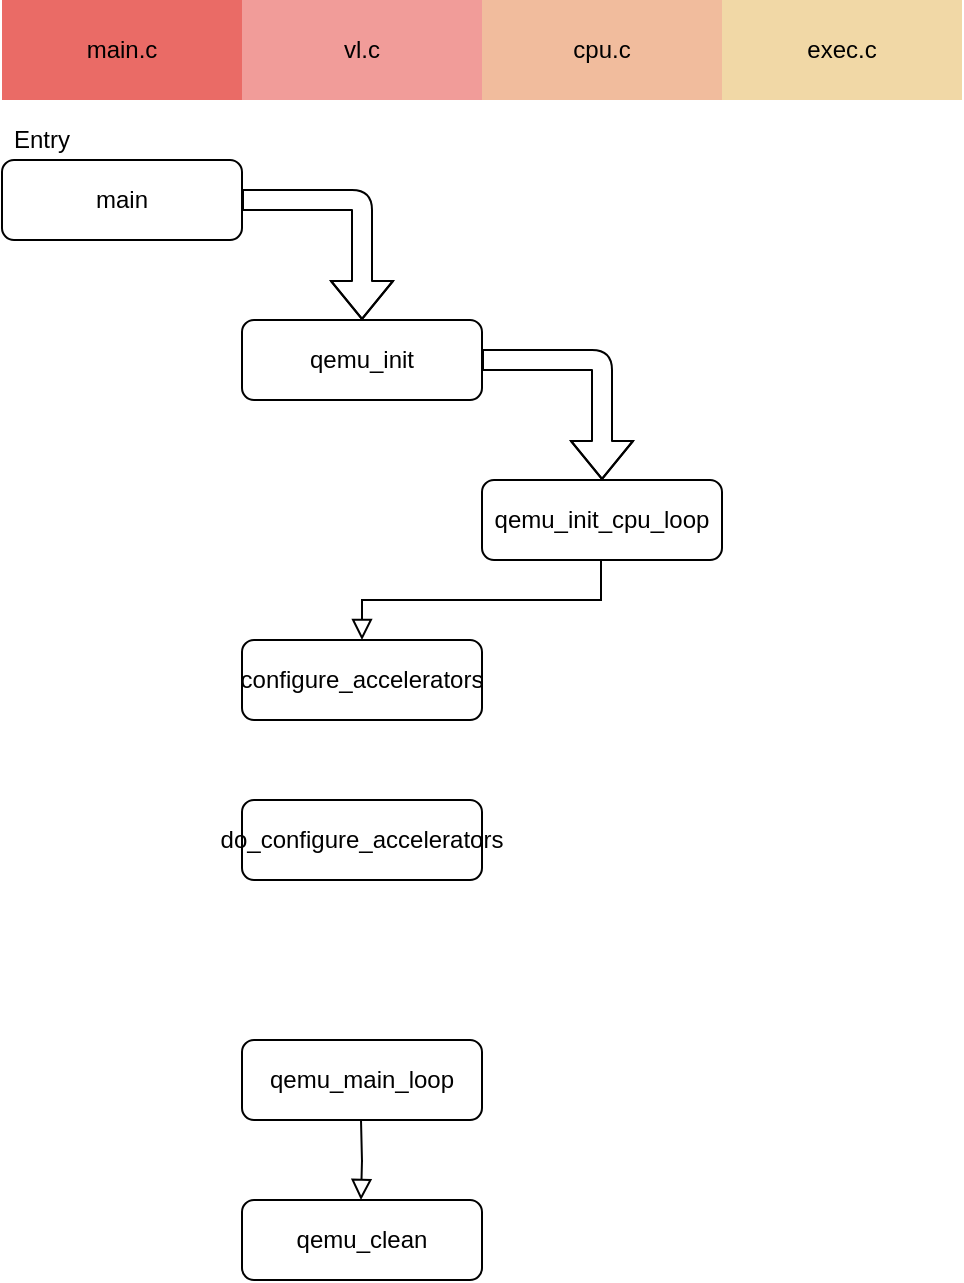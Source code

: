 <mxfile version="13.5.3" type="github">
  <diagram id="C5RBs43oDa-KdzZeNtuy" name="Page-1">
    <mxGraphModel dx="868" dy="451" grid="1" gridSize="10" guides="1" tooltips="1" connect="1" arrows="1" fold="1" page="1" pageScale="1" pageWidth="3300" pageHeight="4681" math="0" shadow="0">
      <root>
        <mxCell id="WIyWlLk6GJQsqaUBKTNV-0" />
        <mxCell id="WIyWlLk6GJQsqaUBKTNV-1" parent="WIyWlLk6GJQsqaUBKTNV-0" />
        <mxCell id="WIyWlLk6GJQsqaUBKTNV-3" value="main" style="rounded=1;whiteSpace=wrap;html=1;fontSize=12;glass=0;strokeWidth=1;shadow=0;" parent="WIyWlLk6GJQsqaUBKTNV-1" vertex="1">
          <mxGeometry x="40" y="80" width="120" height="40" as="geometry" />
        </mxCell>
        <mxCell id="j8ZGc1uchS0MHzXlY9YJ-1" value="Entry" style="text;html=1;strokeColor=none;fillColor=none;align=center;verticalAlign=middle;whiteSpace=wrap;rounded=0;" parent="WIyWlLk6GJQsqaUBKTNV-1" vertex="1">
          <mxGeometry x="40" y="60" width="40" height="20" as="geometry" />
        </mxCell>
        <mxCell id="j8ZGc1uchS0MHzXlY9YJ-2" value="main.c" style="rounded=0;whiteSpace=wrap;html=1;fillColor=#EA6B66;strokeColor=none;" parent="WIyWlLk6GJQsqaUBKTNV-1" vertex="1">
          <mxGeometry x="40" width="120" height="50" as="geometry" />
        </mxCell>
        <mxCell id="j8ZGc1uchS0MHzXlY9YJ-3" value="qemu_init&lt;br&gt;" style="rounded=1;whiteSpace=wrap;html=1;" parent="WIyWlLk6GJQsqaUBKTNV-1" vertex="1">
          <mxGeometry x="160" y="160" width="120" height="40" as="geometry" />
        </mxCell>
        <mxCell id="j8ZGc1uchS0MHzXlY9YJ-6" value="qemu_main_loop&lt;br&gt;" style="rounded=1;whiteSpace=wrap;html=1;" parent="WIyWlLk6GJQsqaUBKTNV-1" vertex="1">
          <mxGeometry x="160" y="520" width="120" height="40" as="geometry" />
        </mxCell>
        <mxCell id="j8ZGc1uchS0MHzXlY9YJ-7" value="" style="rounded=0;html=1;jettySize=auto;orthogonalLoop=1;fontSize=11;endArrow=block;endFill=0;endSize=8;strokeWidth=1;shadow=0;labelBackgroundColor=none;edgeStyle=orthogonalEdgeStyle;exitX=0.5;exitY=1;exitDx=0;exitDy=0;" parent="WIyWlLk6GJQsqaUBKTNV-1" edge="1">
          <mxGeometry relative="1" as="geometry">
            <mxPoint x="219.5" y="560" as="sourcePoint" />
            <mxPoint x="219.5" y="600" as="targetPoint" />
          </mxGeometry>
        </mxCell>
        <mxCell id="j8ZGc1uchS0MHzXlY9YJ-8" value="qemu_clean" style="rounded=1;whiteSpace=wrap;html=1;" parent="WIyWlLk6GJQsqaUBKTNV-1" vertex="1">
          <mxGeometry x="160" y="600" width="120" height="40" as="geometry" />
        </mxCell>
        <mxCell id="saOoK4w7tAj6CGyplW8e-0" value="vl.c" style="rounded=0;whiteSpace=wrap;html=1;fillColor=#F19C99;strokeColor=none;" vertex="1" parent="WIyWlLk6GJQsqaUBKTNV-1">
          <mxGeometry x="160" width="120" height="50" as="geometry" />
        </mxCell>
        <mxCell id="saOoK4w7tAj6CGyplW8e-1" value="qemu_init_cpu_loop" style="rounded=1;whiteSpace=wrap;html=1;" vertex="1" parent="WIyWlLk6GJQsqaUBKTNV-1">
          <mxGeometry x="280" y="240" width="120" height="40" as="geometry" />
        </mxCell>
        <mxCell id="saOoK4w7tAj6CGyplW8e-3" value="" style="shape=flexArrow;endArrow=classic;html=1;exitX=1;exitY=0.5;exitDx=0;exitDy=0;" edge="1" parent="WIyWlLk6GJQsqaUBKTNV-1" source="WIyWlLk6GJQsqaUBKTNV-3" target="j8ZGc1uchS0MHzXlY9YJ-3">
          <mxGeometry width="50" height="50" relative="1" as="geometry">
            <mxPoint x="340" y="170" as="sourcePoint" />
            <mxPoint x="410" y="170" as="targetPoint" />
            <Array as="points">
              <mxPoint x="220" y="100" />
            </Array>
          </mxGeometry>
        </mxCell>
        <mxCell id="saOoK4w7tAj6CGyplW8e-4" value="" style="shape=flexArrow;endArrow=classic;html=1;exitX=1;exitY=0.5;exitDx=0;exitDy=0;" edge="1" parent="WIyWlLk6GJQsqaUBKTNV-1">
          <mxGeometry width="50" height="50" relative="1" as="geometry">
            <mxPoint x="280" y="180" as="sourcePoint" />
            <mxPoint x="340" y="240" as="targetPoint" />
            <Array as="points">
              <mxPoint x="340" y="180" />
            </Array>
          </mxGeometry>
        </mxCell>
        <mxCell id="saOoK4w7tAj6CGyplW8e-5" value="cpu.c" style="rounded=0;whiteSpace=wrap;html=1;fillColor=#F1BC9D;strokeColor=none;" vertex="1" parent="WIyWlLk6GJQsqaUBKTNV-1">
          <mxGeometry x="280" width="120" height="50" as="geometry" />
        </mxCell>
        <mxCell id="saOoK4w7tAj6CGyplW8e-6" value="exec.c" style="rounded=0;whiteSpace=wrap;html=1;fillColor=#F1D8A6;strokeColor=none;" vertex="1" parent="WIyWlLk6GJQsqaUBKTNV-1">
          <mxGeometry x="400" width="120" height="50" as="geometry" />
        </mxCell>
        <mxCell id="saOoK4w7tAj6CGyplW8e-7" value="configure_accelerators" style="rounded=1;whiteSpace=wrap;html=1;" vertex="1" parent="WIyWlLk6GJQsqaUBKTNV-1">
          <mxGeometry x="160" y="320" width="120" height="40" as="geometry" />
        </mxCell>
        <mxCell id="saOoK4w7tAj6CGyplW8e-11" value="" style="rounded=0;html=1;jettySize=auto;orthogonalLoop=1;fontSize=11;endArrow=block;endFill=0;endSize=8;strokeWidth=1;shadow=0;labelBackgroundColor=none;edgeStyle=orthogonalEdgeStyle;exitX=0.5;exitY=1;exitDx=0;exitDy=0;entryX=0.5;entryY=0;entryDx=0;entryDy=0;" edge="1" parent="WIyWlLk6GJQsqaUBKTNV-1" target="saOoK4w7tAj6CGyplW8e-7">
          <mxGeometry relative="1" as="geometry">
            <mxPoint x="339.5" y="280" as="sourcePoint" />
            <mxPoint x="339.5" y="320" as="targetPoint" />
            <Array as="points">
              <mxPoint x="340" y="300" />
              <mxPoint x="220" y="300" />
            </Array>
          </mxGeometry>
        </mxCell>
        <mxCell id="saOoK4w7tAj6CGyplW8e-12" value="do_configure_accelerators" style="rounded=1;whiteSpace=wrap;html=1;" vertex="1" parent="WIyWlLk6GJQsqaUBKTNV-1">
          <mxGeometry x="160" y="400" width="120" height="40" as="geometry" />
        </mxCell>
      </root>
    </mxGraphModel>
  </diagram>
</mxfile>

